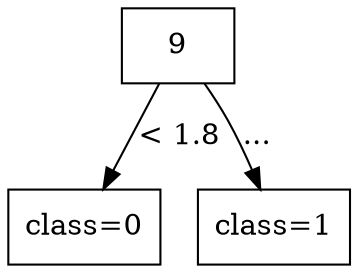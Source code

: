 digraph G {
node [shape=box];

0 [label="9"];

1 [label="class=0"];
2 [label="class=1"];

0 -> 1 [label="< 1.8"];
0 -> 2 [label="..."];

}